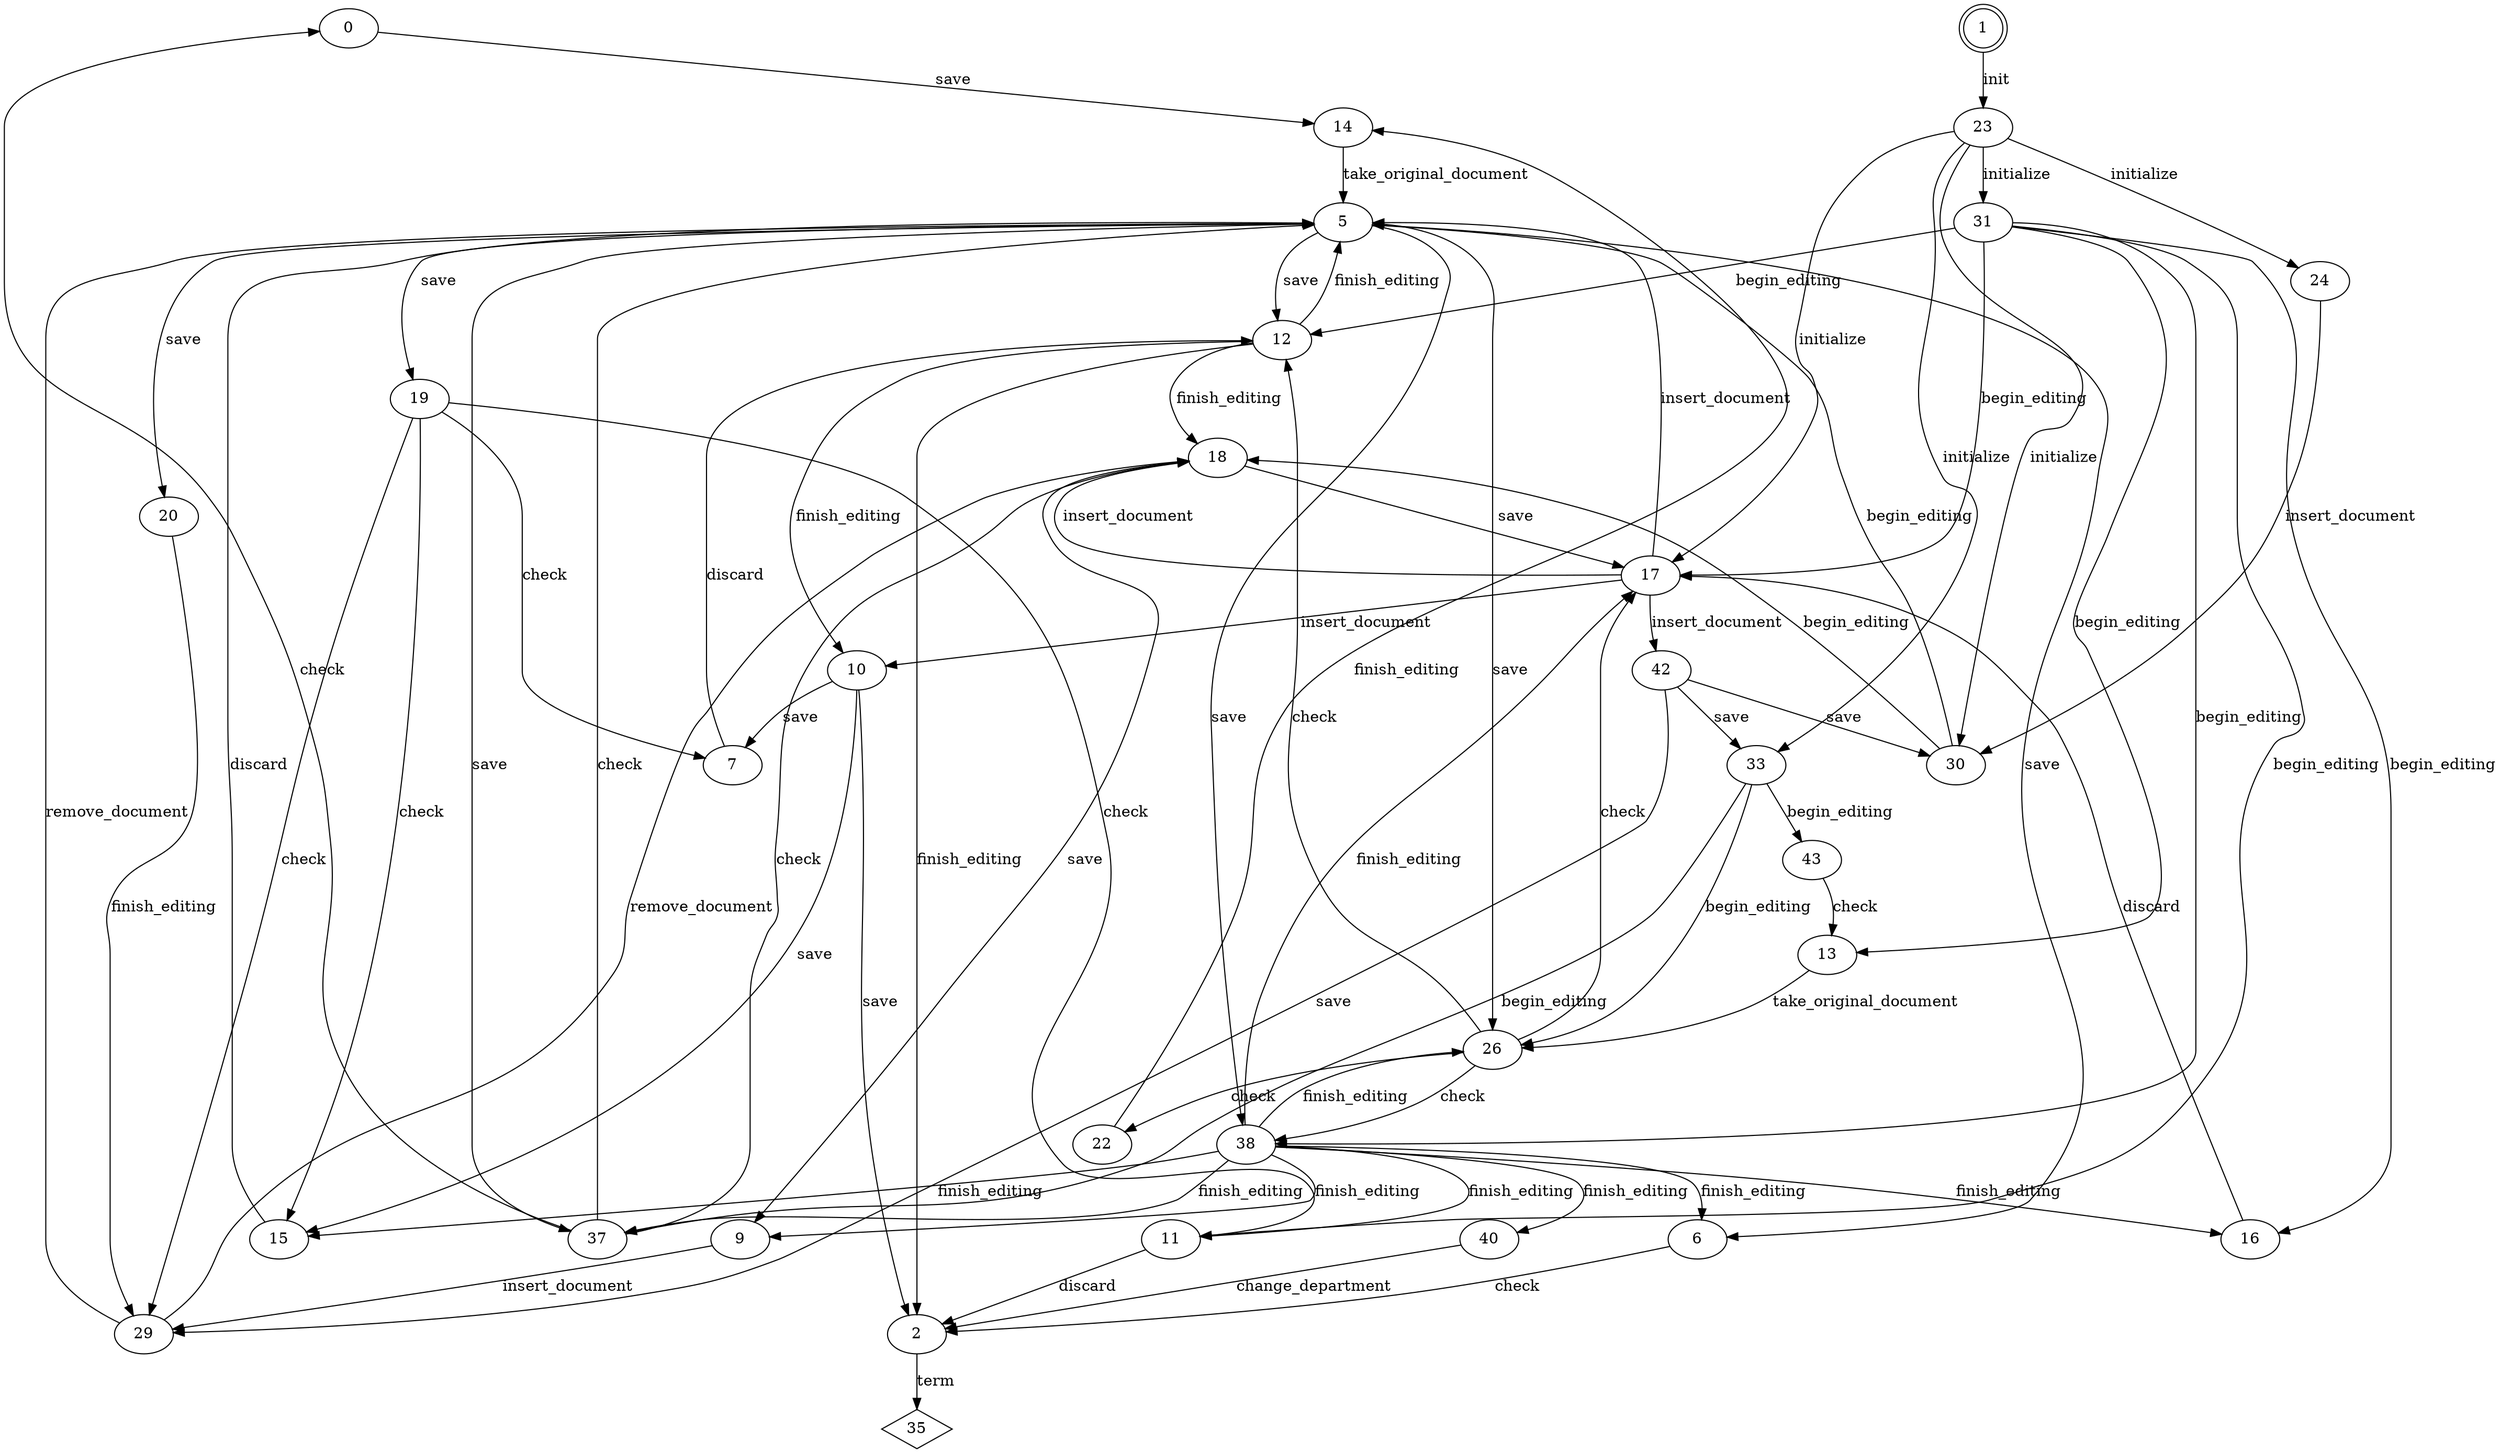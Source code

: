 strict digraph  {
0;
1 [shape=doublecircle];
2;
5;
6;
7;
9;
10;
11;
12;
13;
14;
15;
16;
17;
18;
19;
20;
22;
23;
24;
26;
29;
30;
31;
33;
35 [shape=diamond];
37;
38;
40;
42;
43;
0 -> 14  [label=save, weight=1];
1 -> 23  [label=init, weight=14750];
2 -> 35  [label=term, weight=14750];
5 -> 20  [label=save, weight=1];
5 -> 38  [label=save, weight=995];
5 -> 12  [label=save, weight=15270];
5 -> 26  [label=save, weight=8869];
5 -> 19  [label=save, weight=8];
5 -> 6  [label=save, weight=1];
5 -> 37  [label=save, weight=1353];
6 -> 2  [label=check, weight=2];
7 -> 12  [label=discard, weight=4];
9 -> 29  [label=insert_document, weight=2];
10 -> 2  [label=save, weight=51];
10 -> 7  [label=save, weight=1];
10 -> 15  [label=save, weight=1];
11 -> 2  [label=discard, weight=4];
12 -> 2  [label=finish_editing, weight=14688];
12 -> 18  [label=finish_editing, weight=94];
12 -> 10  [label=finish_editing, weight=18];
12 -> 5  [label=finish_editing, weight=15227];
13 -> 26  [label=take_original_document, weight=3];
14 -> 5  [label=take_original_document, weight=2];
15 -> 5  [label=discard, weight=7];
16 -> 17  [label=discard, weight=2];
17 -> 18  [label=insert_document, weight=142];
17 -> 10  [label=insert_document, weight=35];
17 -> 5  [label=insert_document, weight=9207];
17 -> 42  [label=insert_document, weight=188];
18 -> 9  [label=save, weight=1];
18 -> 17  [label=save, weight=727];
19 -> 11  [label=check, weight=1];
19 -> 7  [label=check, weight=3];
19 -> 15  [label=check, weight=1];
19 -> 29  [label=check, weight=3];
20 -> 29  [label=finish_editing, weight=1];
22 -> 14  [label=finish_editing, weight=1];
23 -> 30  [label=initialize, weight=906];
23 -> 31  [label=initialize, weight=12356];
23 -> 33  [label=initialize, weight=1287];
23 -> 24  [label=initialize, weight=15];
23 -> 17  [label=initialize, weight=186];
24 -> 30  [label=insert_document, weight=15];
26 -> 22  [label=check, weight=1];
26 -> 38  [label=check, weight=998];
26 -> 12  [label=check, weight=8791];
26 -> 17  [label=check, weight=905];
29 -> 5  [label=remove_document, weight=7];
29 -> 18  [label=remove_document, weight=1];
30 -> 5  [label=begin_editing, weight=630];
30 -> 18  [label=begin_editing, weight=476];
31 -> 38  [label=begin_editing, weight=3348];
31 -> 12  [label=begin_editing, weight=5962];
31 -> 17  [label=begin_editing, weight=3042];
31 -> 11  [label=begin_editing, weight=1];
31 -> 16  [label=begin_editing, weight=1];
31 -> 13  [label=begin_editing, weight=2];
33 -> 43  [label=begin_editing, weight=1];
33 -> 26  [label=begin_editing, weight=1253];
33 -> 37  [label=begin_editing, weight=34];
37 -> 0  [label=check, weight=1];
37 -> 5  [label=check, weight=1417];
37 -> 18  [label=check, weight=15];
38 -> 9  [label=finish_editing, weight=1];
38 -> 17  [label=finish_editing, weight=4710];
38 -> 6  [label=finish_editing, weight=1];
38 -> 26  [label=finish_editing, weight=570];
38 -> 37  [label=finish_editing, weight=46];
38 -> 11  [label=finish_editing, weight=2];
38 -> 16  [label=finish_editing, weight=1];
38 -> 15  [label=finish_editing, weight=5];
38 -> 40  [label=finish_editing, weight=5];
40 -> 2  [label=change_department, weight=5];
42 -> 30  [label=save, weight=185];
42 -> 33  [label=save, weight=1];
42 -> 29  [label=save, weight=2];
43 -> 13  [label=check, weight=1];
}
